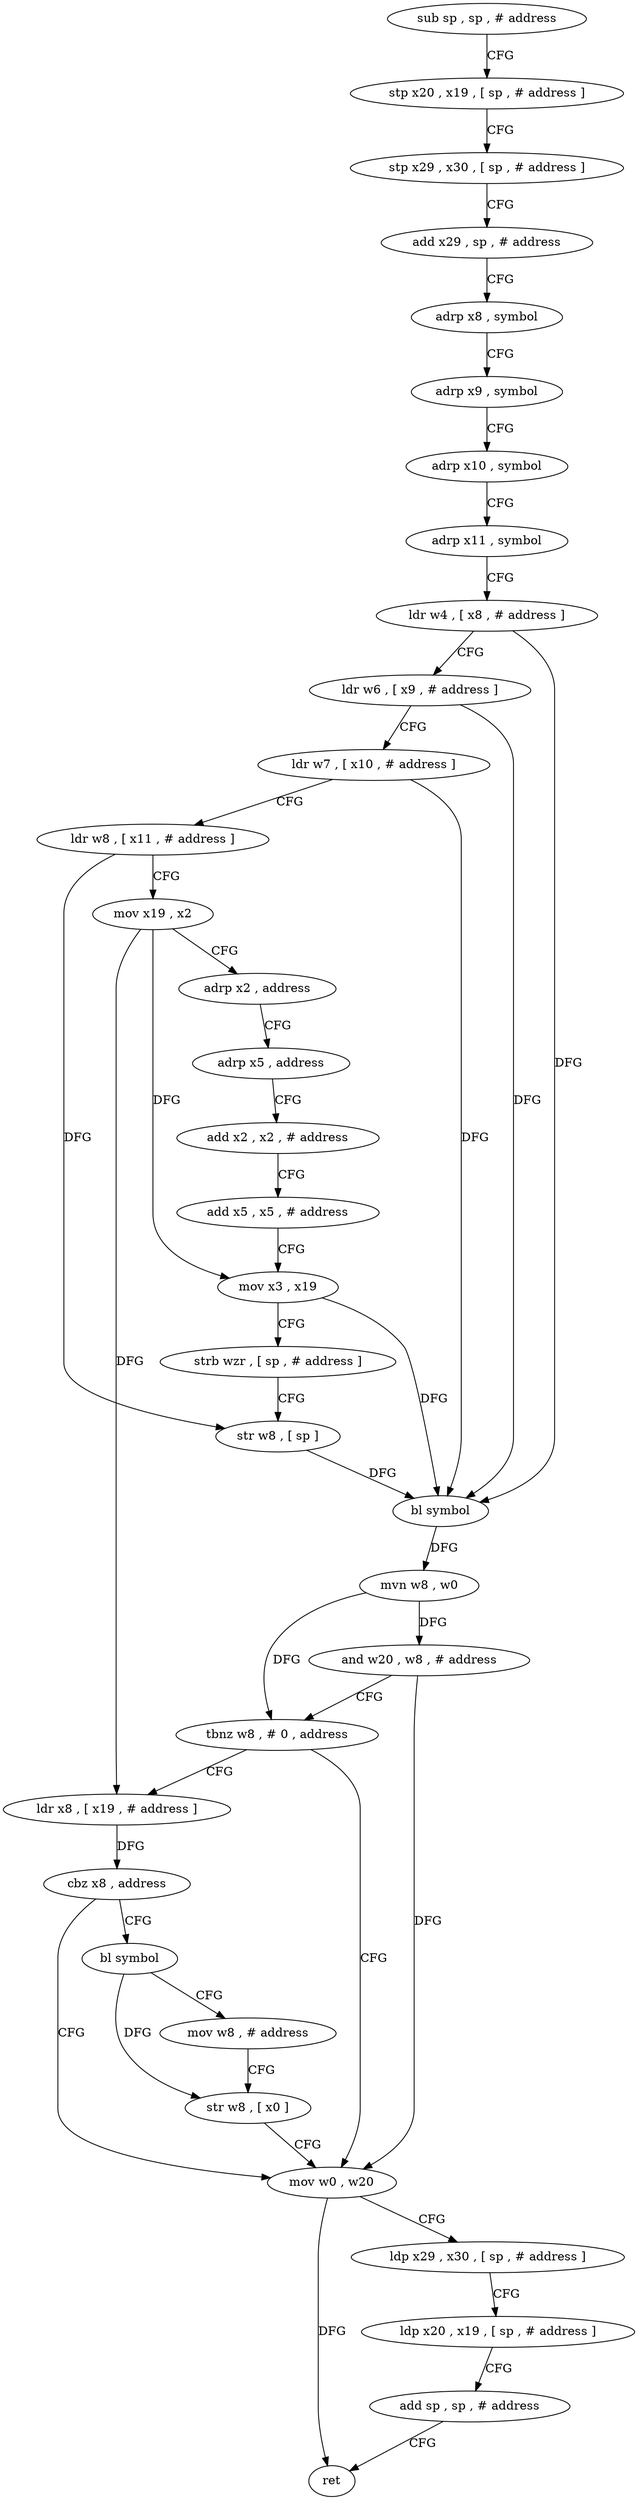 digraph "func" {
"4208648" [label = "sub sp , sp , # address" ]
"4208652" [label = "stp x20 , x19 , [ sp , # address ]" ]
"4208656" [label = "stp x29 , x30 , [ sp , # address ]" ]
"4208660" [label = "add x29 , sp , # address" ]
"4208664" [label = "adrp x8 , symbol" ]
"4208668" [label = "adrp x9 , symbol" ]
"4208672" [label = "adrp x10 , symbol" ]
"4208676" [label = "adrp x11 , symbol" ]
"4208680" [label = "ldr w4 , [ x8 , # address ]" ]
"4208684" [label = "ldr w6 , [ x9 , # address ]" ]
"4208688" [label = "ldr w7 , [ x10 , # address ]" ]
"4208692" [label = "ldr w8 , [ x11 , # address ]" ]
"4208696" [label = "mov x19 , x2" ]
"4208700" [label = "adrp x2 , address" ]
"4208704" [label = "adrp x5 , address" ]
"4208708" [label = "add x2 , x2 , # address" ]
"4208712" [label = "add x5 , x5 , # address" ]
"4208716" [label = "mov x3 , x19" ]
"4208720" [label = "strb wzr , [ sp , # address ]" ]
"4208724" [label = "str w8 , [ sp ]" ]
"4208728" [label = "bl symbol" ]
"4208732" [label = "mvn w8 , w0" ]
"4208736" [label = "and w20 , w8 , # address" ]
"4208740" [label = "tbnz w8 , # 0 , address" ]
"4208764" [label = "mov w0 , w20" ]
"4208744" [label = "ldr x8 , [ x19 , # address ]" ]
"4208768" [label = "ldp x29 , x30 , [ sp , # address ]" ]
"4208772" [label = "ldp x20 , x19 , [ sp , # address ]" ]
"4208776" [label = "add sp , sp , # address" ]
"4208780" [label = "ret" ]
"4208748" [label = "cbz x8 , address" ]
"4208752" [label = "bl symbol" ]
"4208756" [label = "mov w8 , # address" ]
"4208760" [label = "str w8 , [ x0 ]" ]
"4208648" -> "4208652" [ label = "CFG" ]
"4208652" -> "4208656" [ label = "CFG" ]
"4208656" -> "4208660" [ label = "CFG" ]
"4208660" -> "4208664" [ label = "CFG" ]
"4208664" -> "4208668" [ label = "CFG" ]
"4208668" -> "4208672" [ label = "CFG" ]
"4208672" -> "4208676" [ label = "CFG" ]
"4208676" -> "4208680" [ label = "CFG" ]
"4208680" -> "4208684" [ label = "CFG" ]
"4208680" -> "4208728" [ label = "DFG" ]
"4208684" -> "4208688" [ label = "CFG" ]
"4208684" -> "4208728" [ label = "DFG" ]
"4208688" -> "4208692" [ label = "CFG" ]
"4208688" -> "4208728" [ label = "DFG" ]
"4208692" -> "4208696" [ label = "CFG" ]
"4208692" -> "4208724" [ label = "DFG" ]
"4208696" -> "4208700" [ label = "CFG" ]
"4208696" -> "4208716" [ label = "DFG" ]
"4208696" -> "4208744" [ label = "DFG" ]
"4208700" -> "4208704" [ label = "CFG" ]
"4208704" -> "4208708" [ label = "CFG" ]
"4208708" -> "4208712" [ label = "CFG" ]
"4208712" -> "4208716" [ label = "CFG" ]
"4208716" -> "4208720" [ label = "CFG" ]
"4208716" -> "4208728" [ label = "DFG" ]
"4208720" -> "4208724" [ label = "CFG" ]
"4208724" -> "4208728" [ label = "DFG" ]
"4208728" -> "4208732" [ label = "DFG" ]
"4208732" -> "4208736" [ label = "DFG" ]
"4208732" -> "4208740" [ label = "DFG" ]
"4208736" -> "4208740" [ label = "CFG" ]
"4208736" -> "4208764" [ label = "DFG" ]
"4208740" -> "4208764" [ label = "CFG" ]
"4208740" -> "4208744" [ label = "CFG" ]
"4208764" -> "4208768" [ label = "CFG" ]
"4208764" -> "4208780" [ label = "DFG" ]
"4208744" -> "4208748" [ label = "DFG" ]
"4208768" -> "4208772" [ label = "CFG" ]
"4208772" -> "4208776" [ label = "CFG" ]
"4208776" -> "4208780" [ label = "CFG" ]
"4208748" -> "4208764" [ label = "CFG" ]
"4208748" -> "4208752" [ label = "CFG" ]
"4208752" -> "4208756" [ label = "CFG" ]
"4208752" -> "4208760" [ label = "DFG" ]
"4208756" -> "4208760" [ label = "CFG" ]
"4208760" -> "4208764" [ label = "CFG" ]
}
